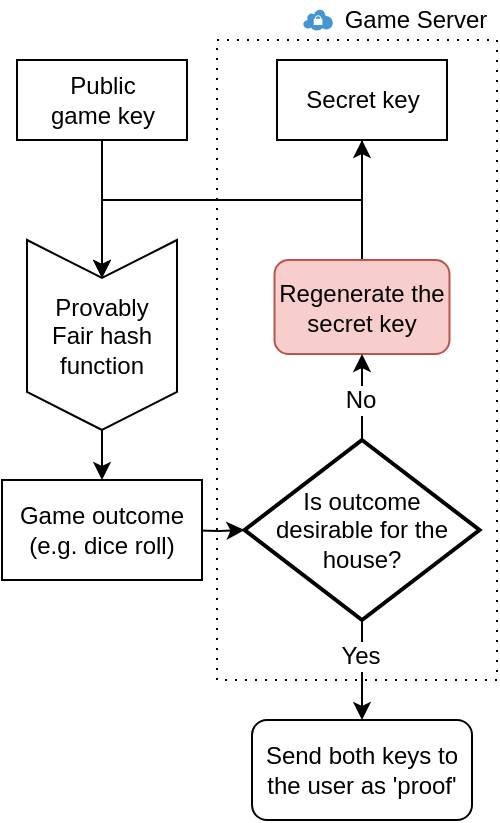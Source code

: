 <mxfile version="16.5.1" type="device"><diagram id="KAU_5QhmFEy8Nfx9XxjM" name="Page-1"><mxGraphModel dx="981" dy="597" grid="1" gridSize="10" guides="1" tooltips="1" connect="1" arrows="1" fold="1" page="1" pageScale="1" pageWidth="827" pageHeight="1169" math="0" shadow="0"><root><mxCell id="0"/><mxCell id="1" parent="0"/><mxCell id="I0QUwXUjQCqZsFvf39nj-20" value="" style="rounded=0;whiteSpace=wrap;html=1;fillColor=none;gradientColor=#ffffff;dashed=1;dashPattern=1 4;" vertex="1" parent="1"><mxGeometry x="137.5" y="100" width="140" height="320" as="geometry"/></mxCell><mxCell id="I0QUwXUjQCqZsFvf39nj-16" style="edgeStyle=orthogonalEdgeStyle;rounded=0;orthogonalLoop=1;jettySize=auto;html=1;exitX=0.5;exitY=1;exitDx=0;exitDy=0;entryX=0.5;entryY=0.8;entryDx=0;entryDy=0;entryPerimeter=0;" edge="1" parent="1" source="I0QUwXUjQCqZsFvf39nj-10" target="I0QUwXUjQCqZsFvf39nj-13"><mxGeometry relative="1" as="geometry"/></mxCell><mxCell id="I0QUwXUjQCqZsFvf39nj-10" value="Public &lt;br&gt;game key" style="rounded=0;whiteSpace=wrap;html=1;fillColor=default;" vertex="1" parent="1"><mxGeometry x="37.5" y="110" width="85" height="40" as="geometry"/></mxCell><mxCell id="I0QUwXUjQCqZsFvf39nj-17" style="rounded=0;orthogonalLoop=1;jettySize=auto;html=1;exitX=0.5;exitY=1;exitDx=0;exitDy=0;entryX=0.5;entryY=0.8;entryDx=0;entryDy=0;entryPerimeter=0;edgeStyle=orthogonalEdgeStyle;" edge="1" parent="1" source="I0QUwXUjQCqZsFvf39nj-11" target="I0QUwXUjQCqZsFvf39nj-13"><mxGeometry relative="1" as="geometry"><Array as="points"><mxPoint x="210" y="180"/><mxPoint x="80" y="180"/></Array></mxGeometry></mxCell><mxCell id="I0QUwXUjQCqZsFvf39nj-11" value="Secret key" style="rounded=0;whiteSpace=wrap;html=1;fillColor=default;" vertex="1" parent="1"><mxGeometry x="167.5" y="110" width="85" height="40" as="geometry"/></mxCell><mxCell id="I0QUwXUjQCqZsFvf39nj-15" value="" style="group" vertex="1" connectable="0" parent="1"><mxGeometry x="42.5" y="200" width="75" height="95" as="geometry"/></mxCell><mxCell id="I0QUwXUjQCqZsFvf39nj-13" value="" style="html=1;outlineConnect=0;whiteSpace=wrap;fillColor=#FFFFFF;shape=mxgraph.archimate3.function;rotation=-180;" vertex="1" parent="I0QUwXUjQCqZsFvf39nj-15"><mxGeometry width="75" height="95" as="geometry"/></mxCell><mxCell id="I0QUwXUjQCqZsFvf39nj-14" value="Provably Fair hash function" style="text;html=1;strokeColor=none;fillColor=none;align=center;verticalAlign=middle;whiteSpace=wrap;rounded=0;" vertex="1" parent="I0QUwXUjQCqZsFvf39nj-15"><mxGeometry x="7.5" y="32.5" width="60" height="30" as="geometry"/></mxCell><mxCell id="I0QUwXUjQCqZsFvf39nj-41" style="edgeStyle=orthogonalEdgeStyle;rounded=0;orthogonalLoop=1;jettySize=auto;html=1;exitX=1;exitY=0.5;exitDx=0;exitDy=0;fontSize=12;" edge="1" parent="1" target="I0QUwXUjQCqZsFvf39nj-38"><mxGeometry relative="1" as="geometry"><mxPoint x="117.5" y="345" as="sourcePoint"/></mxGeometry></mxCell><mxCell id="I0QUwXUjQCqZsFvf39nj-18" value="Game outcome&lt;br&gt;(e.g. dice roll)" style="rounded=0;whiteSpace=wrap;html=1;fillColor=#FFFFFF;gradientColor=#ffffff;" vertex="1" parent="1"><mxGeometry x="30" y="320" width="100" height="50" as="geometry"/></mxCell><mxCell id="I0QUwXUjQCqZsFvf39nj-19" style="edgeStyle=orthogonalEdgeStyle;rounded=0;orthogonalLoop=1;jettySize=auto;html=1;exitX=0.5;exitY=0;exitDx=0;exitDy=0;exitPerimeter=0;" edge="1" parent="1" source="I0QUwXUjQCqZsFvf39nj-13" target="I0QUwXUjQCqZsFvf39nj-18"><mxGeometry relative="1" as="geometry"/></mxCell><mxCell id="I0QUwXUjQCqZsFvf39nj-21" value="Game Server" style="text;html=1;strokeColor=none;fillColor=none;align=center;verticalAlign=middle;whiteSpace=wrap;rounded=0;dashed=1;dashPattern=1 4;" vertex="1" parent="1"><mxGeometry x="195.5" y="80" width="82" height="20" as="geometry"/></mxCell><mxCell id="I0QUwXUjQCqZsFvf39nj-27" style="edgeStyle=orthogonalEdgeStyle;rounded=0;orthogonalLoop=1;jettySize=auto;html=1;exitX=0.5;exitY=0;exitDx=0;exitDy=0;entryX=0.5;entryY=1;entryDx=0;entryDy=0;" edge="1" parent="1" source="I0QUwXUjQCqZsFvf39nj-22" target="I0QUwXUjQCqZsFvf39nj-11"><mxGeometry relative="1" as="geometry"><mxPoint x="250" y="232.5" as="sourcePoint"/><mxPoint x="252.5" y="129" as="targetPoint"/><Array as="points"><mxPoint x="209.5" y="200"/><mxPoint x="210.5" y="160"/></Array></mxGeometry></mxCell><mxCell id="I0QUwXUjQCqZsFvf39nj-22" value="Regenerate the secret key" style="rounded=1;whiteSpace=wrap;html=1;fillColor=#f8cecc;strokeColor=#b85450;" vertex="1" parent="1"><mxGeometry x="166.25" y="210" width="87.5" height="47" as="geometry"/></mxCell><mxCell id="I0QUwXUjQCqZsFvf39nj-34" value="" style="shadow=0;dashed=0;html=1;strokeColor=none;fillColor=#4495D1;labelPosition=center;verticalLabelPosition=bottom;verticalAlign=top;align=center;outlineConnect=0;shape=mxgraph.veeam.vpn;fontSize=9;" vertex="1" parent="1"><mxGeometry x="180.5" y="84.72" width="15" height="10.55" as="geometry"/></mxCell><mxCell id="I0QUwXUjQCqZsFvf39nj-40" style="edgeStyle=orthogonalEdgeStyle;rounded=0;orthogonalLoop=1;jettySize=auto;html=1;exitX=0.5;exitY=0;exitDx=0;exitDy=0;exitPerimeter=0;entryX=0.5;entryY=1;entryDx=0;entryDy=0;fontSize=12;" edge="1" parent="1" source="I0QUwXUjQCqZsFvf39nj-38" target="I0QUwXUjQCqZsFvf39nj-22"><mxGeometry relative="1" as="geometry"/></mxCell><mxCell id="I0QUwXUjQCqZsFvf39nj-44" style="edgeStyle=orthogonalEdgeStyle;rounded=0;orthogonalLoop=1;jettySize=auto;html=1;exitX=0.5;exitY=1;exitDx=0;exitDy=0;exitPerimeter=0;fontSize=12;" edge="1" parent="1" source="I0QUwXUjQCqZsFvf39nj-38"><mxGeometry relative="1" as="geometry"><mxPoint x="210" y="440" as="targetPoint"/></mxGeometry></mxCell><mxCell id="I0QUwXUjQCqZsFvf39nj-46" value="Yes" style="edgeLabel;html=1;align=center;verticalAlign=middle;resizable=0;points=[];fontSize=12;" vertex="1" connectable="0" parent="I0QUwXUjQCqZsFvf39nj-44"><mxGeometry x="-0.307" y="-1" relative="1" as="geometry"><mxPoint as="offset"/></mxGeometry></mxCell><mxCell id="I0QUwXUjQCqZsFvf39nj-38" value="Is outcome &lt;br&gt;desirable for the house?" style="strokeWidth=2;html=1;shape=mxgraph.flowchart.decision;whiteSpace=wrap;fontSize=12;fillColor=default;gradientColor=#ffffff;" vertex="1" parent="1"><mxGeometry x="151.25" y="300" width="117.5" height="90" as="geometry"/></mxCell><mxCell id="I0QUwXUjQCqZsFvf39nj-43" value="No" style="edgeLabel;html=1;align=center;verticalAlign=middle;resizable=0;points=[];fontSize=12;" vertex="1" connectable="0" parent="1"><mxGeometry x="207.499" y="270.0" as="geometry"><mxPoint x="1" y="10" as="offset"/></mxGeometry></mxCell><mxCell id="I0QUwXUjQCqZsFvf39nj-48" value="Send both keys to the user as 'proof'" style="rounded=1;whiteSpace=wrap;html=1;fillColor=#FFFFFF;gradientColor=#ffffff;" vertex="1" parent="1"><mxGeometry x="155" y="440" width="110" height="50" as="geometry"/></mxCell></root></mxGraphModel></diagram></mxfile>